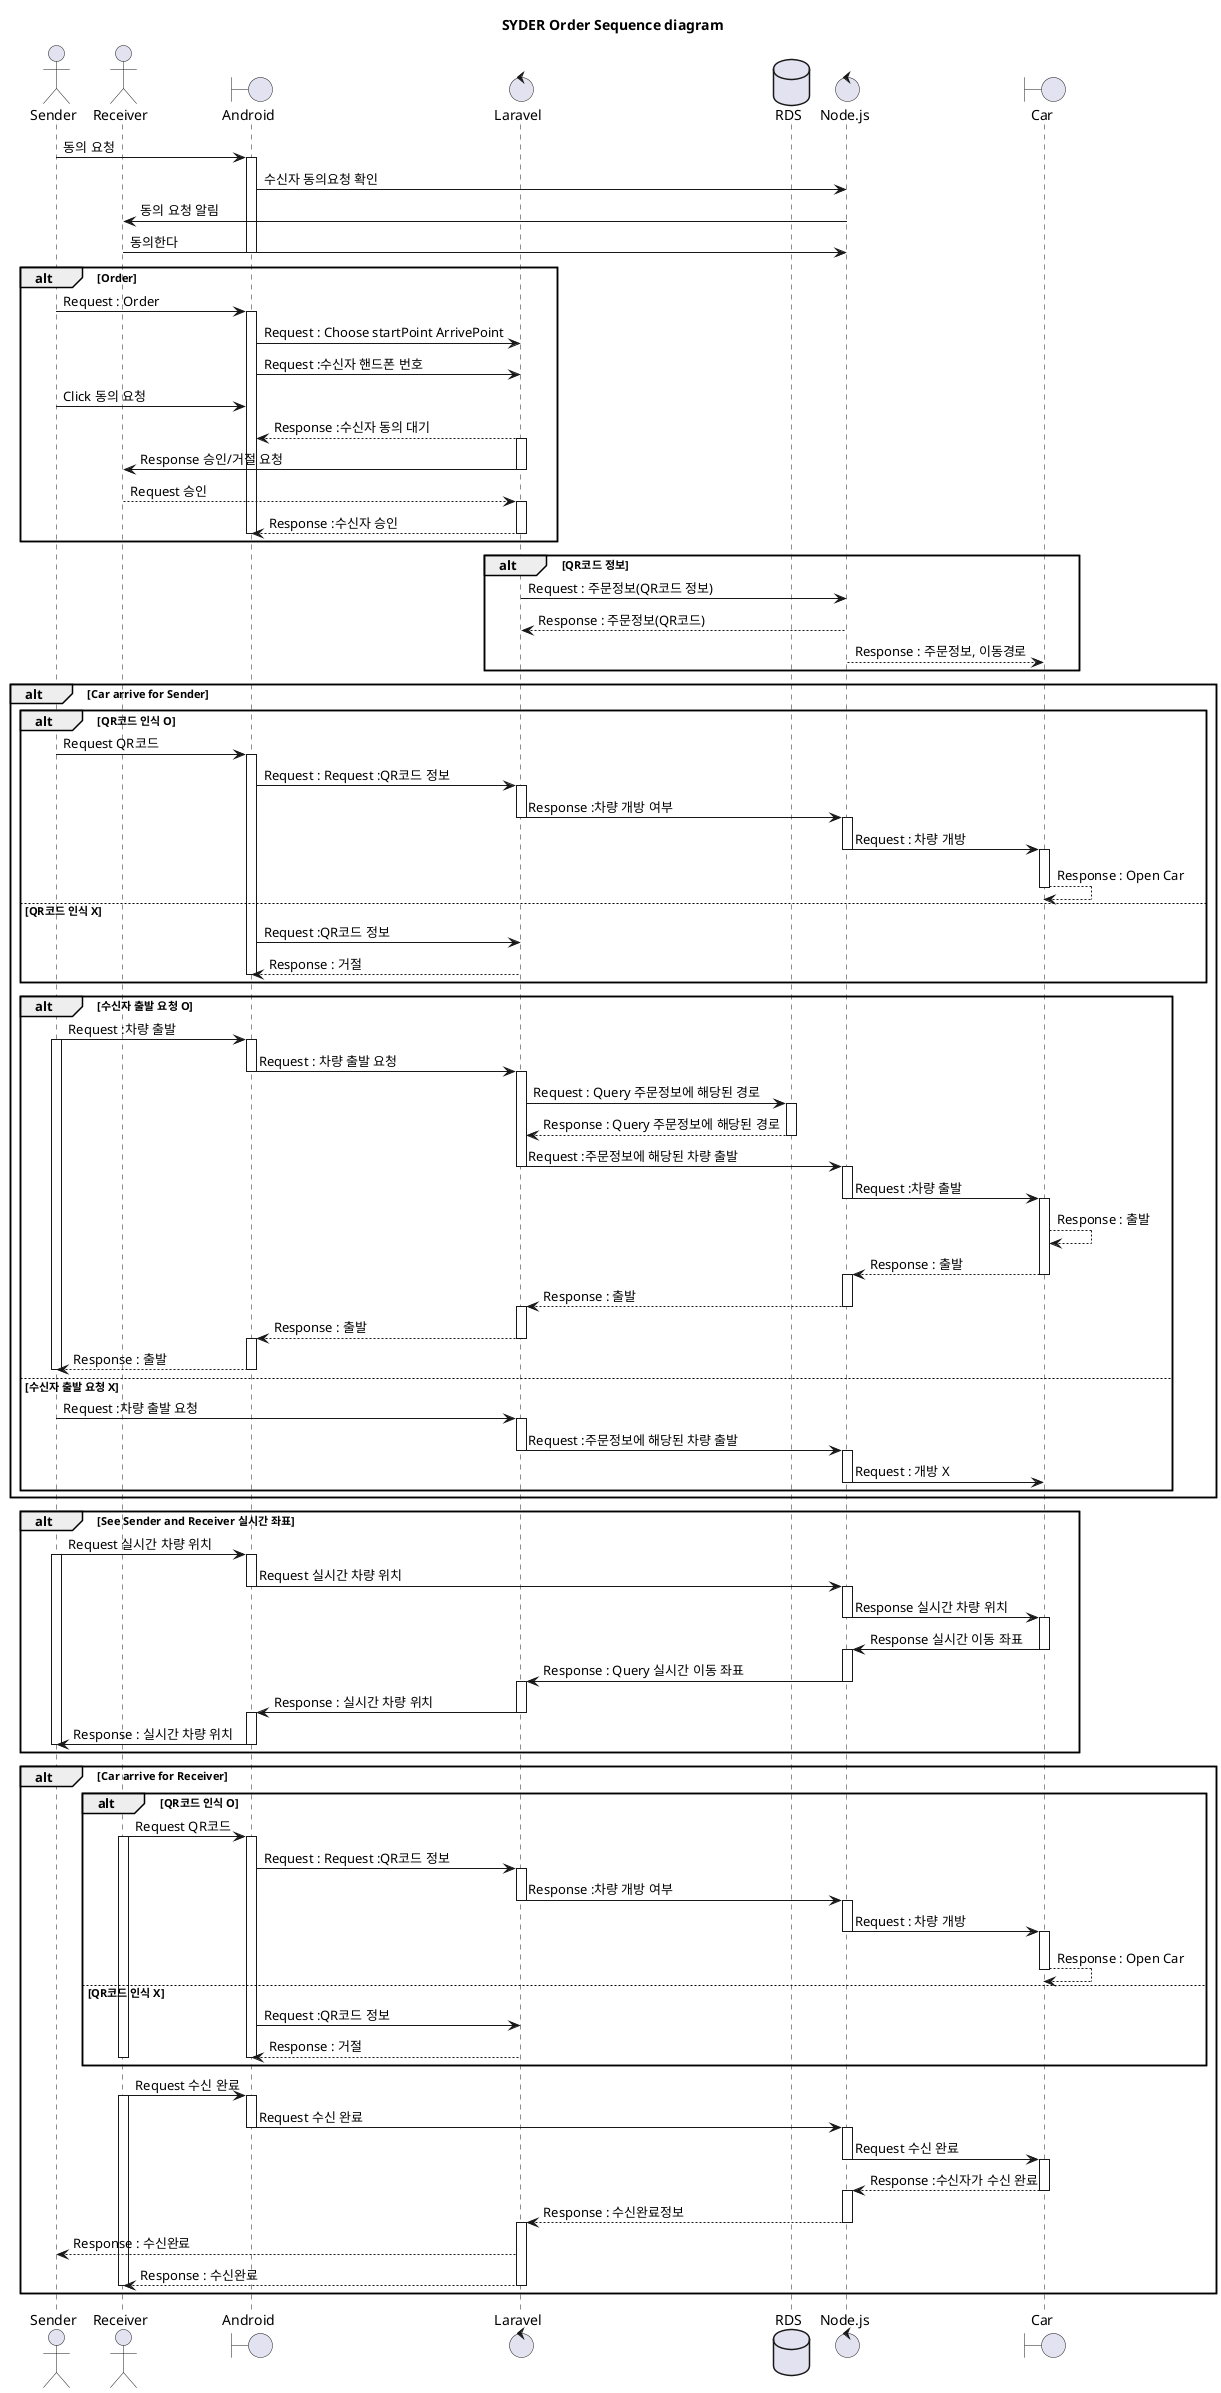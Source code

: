 @startuml

title SYDER Order Sequence diagram

actor Sender
actor Receiver
boundary Android
control Laravel
database RDS
control Node.js
boundary Car

'==Before Order==
'Sender -> Android : 로그인
'
'activate Android
'Receiver -> Android : 로그인
'
'Android -> Laravel : Request : ID, PW 입력, 웨이포인트 목록
'activate Laravel
'
'Laravel -> RDS : Request : ID, PW 확인
'activate Laravel
'
'alt 로그인 실패
'RDS --> Laravel : Response : 일치하는 ID, PW 가 없음
'Laravel --> Android : Response : 로그인 에러
'
'else 로그인 성공
'
'RDS -> RDS : 토큰 발급
'
'RDS --> Laravel : Response : 유저정보, 토근
'Laravel --> Android : Response : 유저정보, 토큰
'deactivate Laravel
'end
'
'activate Laravel
'Laravel -> RDS : Request : 웨이포인트 목록 조회
'RDS -> Laravel : Response : 웨이포인트 조회 결과
'Laravel -> Android : Response : 웨이포인트 조회 결과
'deactivate Laravel
'
'Android -> Laravel : Response : 등록된 주문 정보 조회(토큰)
'activate Laravel
'
'Laravel -> RDS : Request : 주문 목록 조회
'
'alt 진행 중인 주문 존재
'RDS -> Laravel : Response : 주문 정보 조회 결과
'Laravel -> Android : Response : 주문 정보 조회 결과
'deactivate Laravel
'end
'
'note right
'등록된 주문이 존재할 경우,
'주문 요청 불가
'end note
'
'deactivate Android
'
'
'==Start Order==
'
'Sender -> Android : 출발, 도착지 입력
'
'activate Android
'Android -> Laravel : Request : 출발~도착지 예상 소요시간 요청
'
'activate Laravel
'Laravel -> RDS : Request : 경로 조회
'activate Laravel
'
'alt 출발~도착지 경로가 없을 경우
'RDS --> Laravel : Response : 경로 없음
'Laravel --> Android : Response : 조회 거부
'deactivate Laravel
'
'else 출발~도착지 경로가 있을 경우
'RDS -> Laravel : Response : 예상 소요시간
'activate Laravel
'
'alt 가용차량이 없을 경우
'Laravel -> RDS : Request : 대기 주문 건수 조회
'RDS -> Laravel : Response : 대기 주문 건수
'Laravel -> Android : Response : 대기 주문 건수, 예상 소요시간
'end
'
'RDS -> RDS : 차량 상태 운행 예약 변경
'note left
'운행 예약 상태에서 일정시간
'(운행 요청 미실시)초과 시, 운행 취소
'end note
'
'alt 가용 차량이 출발지에 있을 경우
'
'Laravel -> Android : Response : 주문 정보, 예상 소요시간
'
'else 가용 차량이 있지만, 출발지에 없을 경우
'Laravel -> RDS : Request : 차량 예상 도착 시간 조회
'RDS -> Laravel : Response : 차량 예상 도착 시간
'
'Laravel -> Android : Response : 주문 정보, 예상 소요시간, 예상 도착 시간
'deactivate Laravel
'deactivate Laravel
'
'end
'deactivate Android
'
'end
'
'Sender -> Android : 수신자 연락처 입력
'activate Android
'
'Android -> Laravel : Request : 수신자 정보 요청
'activate Laravel
'Laravel -> RDS : Request : 수신자 정보 조회
'
'alt 등록된 수신자가 없을 경우
'RDS -> Laravel : Response : 등록된 수신자 없음
'Laravel -> Android : Response : 수신자 정보 조회 거절
'else 등록된 수신자가 있을 경우
'RDS -> Laravel : Response : 수신자 정보
'Laravel -> Android : Response : 수신자 정보 자동입력
'deactivate Laravel
'end
'deactivate Android
'
Sender -> Android : 동의 요청

activate Android
Android -> Node.js : 수신자 동의요청 확인
Node.js -> Receiver : 동의 요청 알림
Receiver -> Node.js : 동의한다

deactivate Android







alt Order
Sender -> Android : Request : Order
activate Android

Android ->Laravel: Request : Choose startPoint ArrivePoint


Android ->Laravel: Request :수신자 핸드폰 번호



Sender ->Android: Click 동의 요청
Laravel -->Android: Response :수신자 동의 대기
activate Laravel
Laravel -> Receiver: Response 승인/거절 요청
deactivate Laravel
Receiver --> Laravel: Request 승인
activate Laravel
Laravel --> Android: Response :수신자 승인
deactivate Laravel
deactivate Android
end

alt QR코드 정보
Laravel -> Node.js: Request : 주문정보(QR코드 정보)
Node.js --> Laravel : Response : 주문정보(QR코드)
Node.js --> Car: Response : 주문정보, 이동경로
end

alt Car arrive for Sender
    alt QR코드 인식 O
    Sender -> Android : Request QR코드
    activate Android
    Android -> Laravel:Request : Request :QR코드 정보
    activate Laravel
    Laravel-> Node.js : Response :차량 개방 여부
    deactivate Laravel
    activate Node.js
    Node.js -> Car : Request : 차량 개방
    deactivate Node.js
    activate Car
    Car -->Car: Response : Open Car
    deactivate Car
else QR코드 인식 X
Android  -> Laravel : Request :QR코드 정보
Laravel --> Android  : Response : 거절
deactivate Android
end

alt 수신자 출발 요청 O
    Sender -> Android:Request :차량 출발
    activate Sender
    activate Android
    Android -> Laravel : Request : 차량 출발 요청
    deactivate Android
    activate Laravel
    Laravel -> RDS : Request : Query 주문정보에 해당된 경로
    activate RDS
    RDS --> Laravel : Response : Query 주문정보에 해당된 경로
    deactivate RDS
    Laravel-> Node.js: Request :주문정보에 해당된 차량 출발
    deactivate Laravel
    activate Node.js
    Node.js -> Car: Request :차량 출발
    deactivate Node.js
    activate Car
    Car -->Car: Response : 출발
    Car --> Node.js : Response : 출발
    deactivate Car
    activate Node.js
    Node.js --> Laravel : Response : 출발
    deactivate Node.js
    activate Laravel
    Laravel --> Android : Response : 출발
    deactivate Laravel
    activate Android
    Android --> Sender : Response : 출발
    deactivate Android
deactivate Sender

    else 수신자 출발 요청 X

        Sender -> Laravel:Request :차량 출발 요청
        activate Laravel
        Laravel-> Node.js: Request :주문정보에 해당된 차량 출발
        deactivate Laravel
        activate Node.js
        Node.js -> Car : Request : 개방 X
        deactivate Node.js
        end
    end

alt See Sender and Receiver 실시간 좌표
Sender -> Android : Request 실시간 차량 위치
activate Sender
activate Android
Android -> Node.js : Request 실시간 차량 위치
deactivate Android
activate Node.js
Node.js -> Car : Response 실시간 차량 위치
deactivate Node.js
activate Car
Car -> Node.js : Response 실시간 이동 좌표
deactivate Car
activate Node.js
Node.js -> Laravel   : Response : Query 실시간 이동 좌표
deactivate Node.js
activate Laravel
Laravel -> Android : Response : 실시간 차량 위치
deactivate Laravel
activate Android
Android -> Sender : Response : 실시간 차량 위치
deactivate Android
deactivate Sender
end






alt Car arrive for Receiver


 alt QR코드 인식 O
    Receiver -> Android : Request QR코드
    activate Receiver
    activate Android
    Android -> Laravel:Request : Request :QR코드 정보
    activate Laravel
    Laravel-> Node.js : Response :차량 개방 여부
    deactivate Laravel
    activate Node.js
    Node.js -> Car : Request : 차량 개방
    deactivate Node.js
    activate Car
    Car -->Car: Response : Open Car
    deactivate Car
else QR코드 인식 X
Android  -> Laravel : Request :QR코드 정보
Laravel --> Android  : Response : 거절
deactivate Android
deactivate Receiver
end





Receiver -> Android : Request 수신 완료
activate Receiver
activate Android
Android -> Node.js : Request 수신 완료
deactivate Android
activate Node.js
Node.js -> Car : Request 수신 완료
deactivate Node.js
activate Car
Car --> Node.js : Response :수신자가 수신 완료
deactivate Car
activate Node.js
Node.js --> Laravel :Response : 수신완료정보
deactivate Node.js
activate Laravel
Laravel --> Sender : Response : 수신완료
Laravel --> Receiver : Response : 수신완료
deactivate Laravel
deactivate Receiver

end

@endduml

